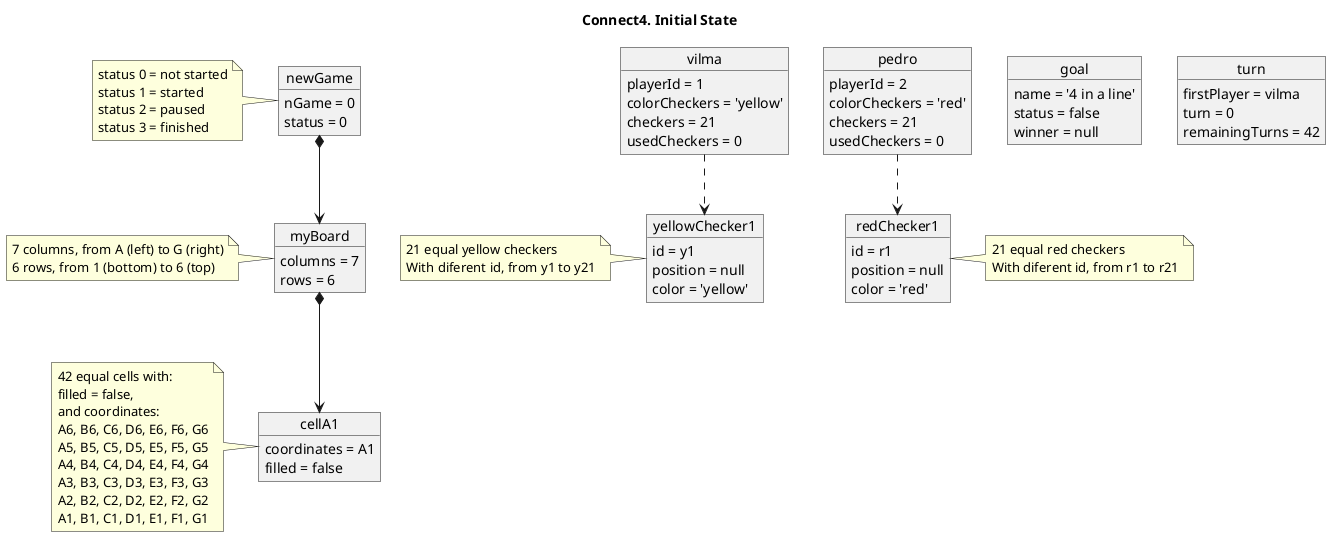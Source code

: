 @startuml connect4--initial-state


title Connect4. Initial State

object newGame
note left of newGame
    status 0 = not started
    status 1 = started
    status 2 = paused
    status 3 = finished
end note

object goal
object turn
object myBoard
object cellA1
object vilma
object pedro
object redChecker1
object yellowChecker1


object newGame {
    nGame = 0
    status = 0
}

object goal {
    name = '4 in a line'
    status = false
    winner = null
}

object turn {
    firstPlayer = vilma
    turn = 0
    remainingTurns = 42
}

object myBoard {
    columns = 7
    rows = 6
}

note left of myBoard
    7 columns, from A (left) to G (right)
    6 rows, from 1 (bottom) to 6 (top)
end note

object cellA1 {
    coordinates = A1
    filled = false
}

note left of cellA1
    42 equal cells with:
    filled = false,
    and coordinates:
    A6, B6, C6, D6, E6, F6, G6
    A5, B5, C5, D5, E5, F5, G5
    A4, B4, C4, D4, E4, F4, G4
    A3, B3, C3, D3, E3, F3, G3
    A2, B2, C2, D2, E2, F2, G2
    A1, B1, C1, D1, E1, F1, G1
end note

object vilma {
    playerId = 1
    colorCheckers = 'yellow'
    checkers = 21
    usedCheckers = 0
}

object pedro {
    playerId = 2
    colorCheckers = 'red'
    checkers = 21
    usedCheckers = 0
}

object yellowChecker1 {
    id = y1
    position = null
    color = 'yellow'
}

note left of yellowChecker1
    21 equal yellow checkers
    With diferent id, from y1 to y21
end note

object redChecker1 {
    id = r1
    position = null
    color = 'red'
}

note right of redChecker1
    21 equal red checkers
    With diferent id, from r1 to r21
end note

newGame *--> myBoard
myBoard *--> cellA1

vilma ..> yellowChecker1
pedro ..> redChecker1


@enduml


' diagram by Oscar Quintero and Borja Coll ;-)